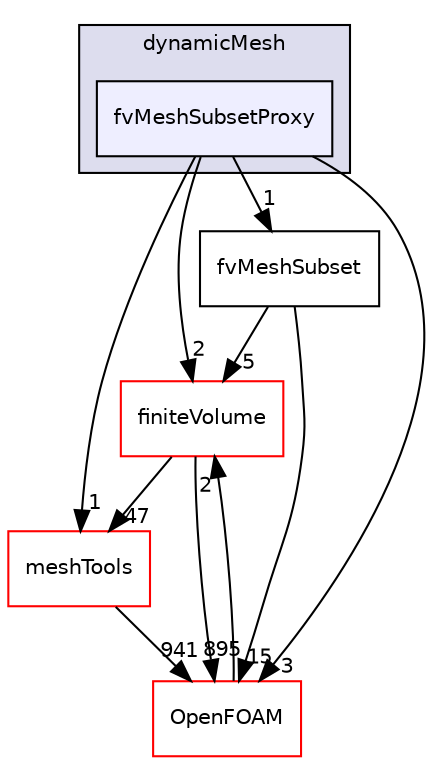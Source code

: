 digraph "src/dynamicMesh/fvMeshSubsetProxy" {
  bgcolor=transparent;
  compound=true
  node [ fontsize="10", fontname="Helvetica"];
  edge [ labelfontsize="10", labelfontname="Helvetica"];
  subgraph clusterdir_63742796c427c97a292c80f7db71da36 {
    graph [ bgcolor="#ddddee", pencolor="black", label="dynamicMesh" fontname="Helvetica", fontsize="10", URL="dir_63742796c427c97a292c80f7db71da36.html"]
  dir_5d29b0966fc5e5fd55fa0adc23c6001a [shape=box, label="fvMeshSubsetProxy", style="filled", fillcolor="#eeeeff", pencolor="black", URL="dir_5d29b0966fc5e5fd55fa0adc23c6001a.html"];
  }
  dir_9bd15774b555cf7259a6fa18f99fe99b [shape=box label="finiteVolume" color="red" URL="dir_9bd15774b555cf7259a6fa18f99fe99b.html"];
  dir_ae30ad0bef50cf391b24c614251bb9fd [shape=box label="meshTools" color="red" URL="dir_ae30ad0bef50cf391b24c614251bb9fd.html"];
  dir_c5473ff19b20e6ec4dfe5c310b3778a8 [shape=box label="OpenFOAM" color="red" URL="dir_c5473ff19b20e6ec4dfe5c310b3778a8.html"];
  dir_0d21eae395dc27e78a07fcf5d5d22d6a [shape=box label="fvMeshSubset" URL="dir_0d21eae395dc27e78a07fcf5d5d22d6a.html"];
  dir_9bd15774b555cf7259a6fa18f99fe99b->dir_ae30ad0bef50cf391b24c614251bb9fd [headlabel="47", labeldistance=1.5 headhref="dir_000814_001949.html"];
  dir_9bd15774b555cf7259a6fa18f99fe99b->dir_c5473ff19b20e6ec4dfe5c310b3778a8 [headlabel="895", labeldistance=1.5 headhref="dir_000814_002151.html"];
  dir_ae30ad0bef50cf391b24c614251bb9fd->dir_c5473ff19b20e6ec4dfe5c310b3778a8 [headlabel="941", labeldistance=1.5 headhref="dir_001949_002151.html"];
  dir_5d29b0966fc5e5fd55fa0adc23c6001a->dir_9bd15774b555cf7259a6fa18f99fe99b [headlabel="2", labeldistance=1.5 headhref="dir_000597_000814.html"];
  dir_5d29b0966fc5e5fd55fa0adc23c6001a->dir_ae30ad0bef50cf391b24c614251bb9fd [headlabel="1", labeldistance=1.5 headhref="dir_000597_001949.html"];
  dir_5d29b0966fc5e5fd55fa0adc23c6001a->dir_c5473ff19b20e6ec4dfe5c310b3778a8 [headlabel="3", labeldistance=1.5 headhref="dir_000597_002151.html"];
  dir_5d29b0966fc5e5fd55fa0adc23c6001a->dir_0d21eae395dc27e78a07fcf5d5d22d6a [headlabel="1", labeldistance=1.5 headhref="dir_000597_000596.html"];
  dir_c5473ff19b20e6ec4dfe5c310b3778a8->dir_9bd15774b555cf7259a6fa18f99fe99b [headlabel="2", labeldistance=1.5 headhref="dir_002151_000814.html"];
  dir_0d21eae395dc27e78a07fcf5d5d22d6a->dir_9bd15774b555cf7259a6fa18f99fe99b [headlabel="5", labeldistance=1.5 headhref="dir_000596_000814.html"];
  dir_0d21eae395dc27e78a07fcf5d5d22d6a->dir_c5473ff19b20e6ec4dfe5c310b3778a8 [headlabel="15", labeldistance=1.5 headhref="dir_000596_002151.html"];
}
